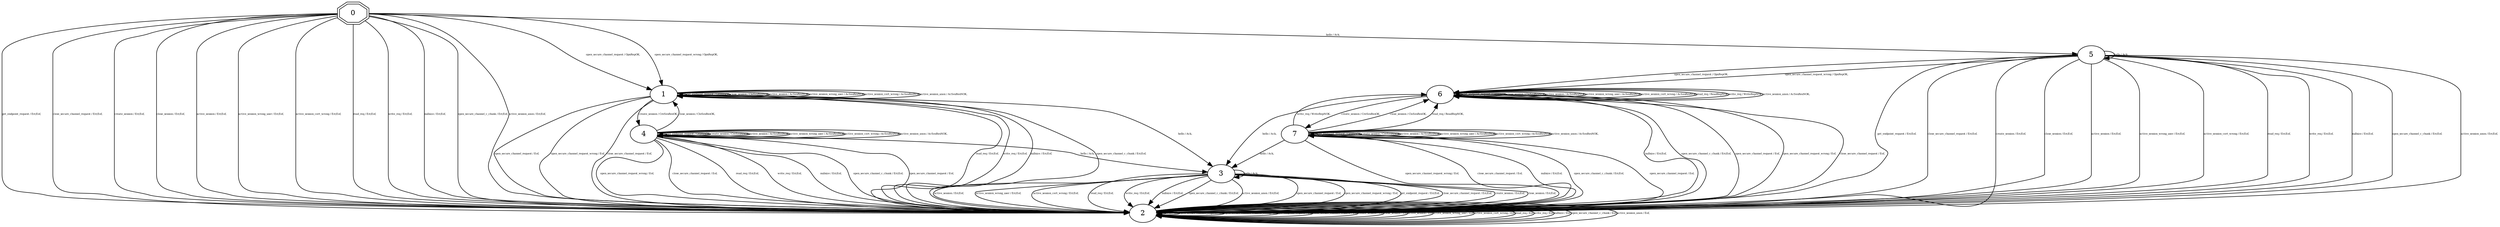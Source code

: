 digraph "Automata" {
"0" [shape=doubleoctagon, style=filled, fillcolor=white, URL="0"];
"2" [shape=ellipse, style=filled, fillcolor=white, URL="2"];
"1" [shape=ellipse, style=filled, fillcolor=white, URL="1"];
"4" [shape=ellipse, style=filled, fillcolor=white, URL="4"];
"3" [shape=ellipse, style=filled, fillcolor=white, URL="3"];
"5" [shape=ellipse, style=filled, fillcolor=white, URL="5"];
"6" [shape=ellipse, style=filled, fillcolor=white, URL="6"];
"7" [shape=ellipse, style=filled, fillcolor=white, URL="7"];
"0" -> "5" [fontsize=5, label="hello / Ack,", URL="t0"];
"0" -> "1" [fontsize=5, label="open_secure_channel_request / OpnRepOK,", URL="t1"];
"0" -> "1" [fontsize=5, label="open_secure_channel_request_wrong / OpnRepOK,", URL="t2"];
"0" -> "2" [fontsize=5, label="get_endpoint_request / Err,Eof,", URL="t3"];
"0" -> "2" [fontsize=5, label="close_secure_channel_request / Err,Eof,", URL="t4"];
"0" -> "2" [fontsize=5, label="create_session / Err,Eof,", URL="t5"];
"0" -> "2" [fontsize=5, label="close_session / Err,Eof,", URL="t6"];
"0" -> "2" [fontsize=5, label="active_session / Err,Eof,", URL="t7"];
"0" -> "2" [fontsize=5, label="active_session_wrong_user / Err,Eof,", URL="t8"];
"0" -> "2" [fontsize=5, label="active_session_cert_wrong / Err,Eof,", URL="t9"];
"0" -> "2" [fontsize=5, label="read_req / Err,Eof,", URL="t10"];
"0" -> "2" [fontsize=5, label="write_req / Err,Eof,", URL="t11"];
"0" -> "2" [fontsize=5, label="nullsize / Err,Eof,", URL="t12"];
"0" -> "2" [fontsize=5, label="open_secure_channel_c_chunk / Err,Eof,", URL="t13"];
"0" -> "2" [fontsize=5, label="active_session_anon / Err,Eof,", URL="t14"];
"2" -> "2" [fontsize=5, label="hello / Eof,", URL="t30"];
"2" -> "2" [fontsize=5, label="open_secure_channel_request / Eof,", URL="t31"];
"2" -> "2" [fontsize=5, label="open_secure_channel_request_wrong / Eof,", URL="t32"];
"2" -> "2" [fontsize=5, label="get_endpoint_request / Eof,", URL="t33"];
"2" -> "2" [fontsize=5, label="close_secure_channel_request / Eof,", URL="t34"];
"2" -> "2" [fontsize=5, label="create_session / Eof,", URL="t35"];
"2" -> "2" [fontsize=5, label="close_session / Eof,", URL="t36"];
"2" -> "2" [fontsize=5, label="active_session / Eof,", URL="t37"];
"2" -> "2" [fontsize=5, label="active_session_wrong_user / Eof,", URL="t38"];
"2" -> "2" [fontsize=5, label="active_session_cert_wrong / Eof,", URL="t39"];
"2" -> "2" [fontsize=5, label="read_req / Eof,", URL="t40"];
"2" -> "2" [fontsize=5, label="write_req / Eof,", URL="t41"];
"2" -> "2" [fontsize=5, label="nullsize / Eof,", URL="t42"];
"2" -> "2" [fontsize=5, label="open_secure_channel_c_chunk / Eof,", URL="t43"];
"2" -> "2" [fontsize=5, label="active_session_anon / Eof,", URL="t44"];
"1" -> "3" [fontsize=5, label="hello / Ack,", URL="t15"];
"1" -> "2" [fontsize=5, label="open_secure_channel_request / Eof,", URL="t16"];
"1" -> "2" [fontsize=5, label="open_secure_channel_request_wrong / Eof,", URL="t17"];
"1" -> "1" [fontsize=5, label="get_endpoint_request / GepResOK,", URL="t18"];
"1" -> "2" [fontsize=5, label="close_secure_channel_request / Eof,", URL="t19"];
"1" -> "4" [fontsize=5, label="create_session / CreSesResOK,", URL="t20"];
"1" -> "1" [fontsize=5, label="close_session / CloSesResNOK,", URL="t21"];
"1" -> "1" [fontsize=5, label="active_session / AcSesResNOK,", URL="t22"];
"1" -> "1" [fontsize=5, label="active_session_wrong_user / AcSesResNOK,", URL="t23"];
"1" -> "1" [fontsize=5, label="active_session_cert_wrong / AcSesResNOK,", URL="t24"];
"1" -> "2" [fontsize=5, label="read_req / Err,Eof,", URL="t25"];
"1" -> "2" [fontsize=5, label="write_req / Err,Eof,", URL="t26"];
"1" -> "2" [fontsize=5, label="nullsize / Err,Eof,", URL="t27"];
"1" -> "2" [fontsize=5, label="open_secure_channel_c_chunk / Err,Eof,", URL="t28"];
"1" -> "1" [fontsize=5, label="active_session_anon / AcSesResNOK,", URL="t29"];
"4" -> "3" [fontsize=5, label="hello / Ack,", URL="t60"];
"4" -> "2" [fontsize=5, label="open_secure_channel_request / Eof,", URL="t61"];
"4" -> "2" [fontsize=5, label="open_secure_channel_request_wrong / Eof,", URL="t62"];
"4" -> "4" [fontsize=5, label="get_endpoint_request / GepResOK,", URL="t63"];
"4" -> "2" [fontsize=5, label="close_secure_channel_request / Eof,", URL="t64"];
"4" -> "4" [fontsize=5, label="create_session / CreSesResOK,", URL="t65"];
"4" -> "1" [fontsize=5, label="close_session / CloSesResOK,", URL="t66"];
"4" -> "4" [fontsize=5, label="active_session / AcSesResNOK,", URL="t67"];
"4" -> "4" [fontsize=5, label="active_session_wrong_user / AcSesResNOK,", URL="t68"];
"4" -> "4" [fontsize=5, label="active_session_cert_wrong / AcSesResNOK,", URL="t69"];
"4" -> "2" [fontsize=5, label="read_req / Err,Eof,", URL="t70"];
"4" -> "2" [fontsize=5, label="write_req / Err,Eof,", URL="t71"];
"4" -> "2" [fontsize=5, label="nullsize / Err,Eof,", URL="t72"];
"4" -> "2" [fontsize=5, label="open_secure_channel_c_chunk / Err,Eof,", URL="t73"];
"4" -> "4" [fontsize=5, label="active_session_anon / AcSesResNOK,", URL="t74"];
"3" -> "3" [fontsize=5, label="hello / Ack,", URL="t45"];
"3" -> "2" [fontsize=5, label="open_secure_channel_request / Eof,", URL="t46"];
"3" -> "2" [fontsize=5, label="open_secure_channel_request_wrong / Eof,", URL="t47"];
"3" -> "2" [fontsize=5, label="get_endpoint_request / Err,Eof,", URL="t48"];
"3" -> "2" [fontsize=5, label="close_secure_channel_request / Err,Eof,", URL="t49"];
"3" -> "2" [fontsize=5, label="create_session / Err,Eof,", URL="t50"];
"3" -> "2" [fontsize=5, label="close_session / Err,Eof,", URL="t51"];
"3" -> "2" [fontsize=5, label="active_session / Err,Eof,", URL="t52"];
"3" -> "2" [fontsize=5, label="active_session_wrong_user / Err,Eof,", URL="t53"];
"3" -> "2" [fontsize=5, label="active_session_cert_wrong / Err,Eof,", URL="t54"];
"3" -> "2" [fontsize=5, label="read_req / Err,Eof,", URL="t55"];
"3" -> "2" [fontsize=5, label="write_req / Err,Eof,", URL="t56"];
"3" -> "2" [fontsize=5, label="nullsize / Err,Eof,", URL="t57"];
"3" -> "2" [fontsize=5, label="open_secure_channel_c_chunk / Err,Eof,", URL="t58"];
"3" -> "2" [fontsize=5, label="active_session_anon / Err,Eof,", URL="t59"];
"5" -> "5" [fontsize=5, label="hello / Ack,", URL="t75"];
"5" -> "6" [fontsize=5, label="open_secure_channel_request / OpnRepOK,", URL="t76"];
"5" -> "6" [fontsize=5, label="open_secure_channel_request_wrong / OpnRepOK,", URL="t77"];
"5" -> "2" [fontsize=5, label="get_endpoint_request / Err,Eof,", URL="t78"];
"5" -> "2" [fontsize=5, label="close_secure_channel_request / Err,Eof,", URL="t79"];
"5" -> "2" [fontsize=5, label="create_session / Err,Eof,", URL="t80"];
"5" -> "2" [fontsize=5, label="close_session / Err,Eof,", URL="t81"];
"5" -> "2" [fontsize=5, label="active_session / Err,Eof,", URL="t82"];
"5" -> "2" [fontsize=5, label="active_session_wrong_user / Err,Eof,", URL="t83"];
"5" -> "2" [fontsize=5, label="active_session_cert_wrong / Err,Eof,", URL="t84"];
"5" -> "2" [fontsize=5, label="read_req / Err,Eof,", URL="t85"];
"5" -> "2" [fontsize=5, label="write_req / Err,Eof,", URL="t86"];
"5" -> "2" [fontsize=5, label="nullsize / Err,Eof,", URL="t87"];
"5" -> "2" [fontsize=5, label="open_secure_channel_c_chunk / Err,Eof,", URL="t88"];
"5" -> "2" [fontsize=5, label="active_session_anon / Err,Eof,", URL="t89"];
"6" -> "3" [fontsize=5, label="hello / Ack,", URL="t90"];
"6" -> "2" [fontsize=5, label="open_secure_channel_request / Eof,", URL="t91"];
"6" -> "2" [fontsize=5, label="open_secure_channel_request_wrong / Eof,", URL="t92"];
"6" -> "6" [fontsize=5, label="get_endpoint_request / GepResOK,", URL="t93"];
"6" -> "2" [fontsize=5, label="close_secure_channel_request / Eof,", URL="t94"];
"6" -> "7" [fontsize=5, label="create_session / CreSesResOK,", URL="t95"];
"6" -> "6" [fontsize=5, label="close_session / CloSesResNOK,", URL="t96"];
"6" -> "6" [fontsize=5, label="active_session / AcSesResNOK,", URL="t97"];
"6" -> "6" [fontsize=5, label="active_session_wrong_user / AcSesResNOK,", URL="t98"];
"6" -> "6" [fontsize=5, label="active_session_cert_wrong / AcSesResNOK,", URL="t99"];
"6" -> "6" [fontsize=5, label="read_req / ReadRepNOK,", URL="t100"];
"6" -> "6" [fontsize=5, label="write_req / WriteRepNOK,", URL="t101"];
"6" -> "2" [fontsize=5, label="nullsize / Err,Eof,", URL="t102"];
"6" -> "2" [fontsize=5, label="open_secure_channel_c_chunk / Err,Eof,", URL="t103"];
"6" -> "6" [fontsize=5, label="active_session_anon / AcSesResNOK,", URL="t104"];
"7" -> "3" [fontsize=5, label="hello / Ack,", URL="t105"];
"7" -> "2" [fontsize=5, label="open_secure_channel_request / Eof,", URL="t106"];
"7" -> "2" [fontsize=5, label="open_secure_channel_request_wrong / Eof,", URL="t107"];
"7" -> "7" [fontsize=5, label="get_endpoint_request / GepResOK,", URL="t108"];
"7" -> "2" [fontsize=5, label="close_secure_channel_request / Eof,", URL="t109"];
"7" -> "7" [fontsize=5, label="create_session / CreSesResOK,", URL="t110"];
"7" -> "6" [fontsize=5, label="close_session / CloSesResOK,", URL="t111"];
"7" -> "7" [fontsize=5, label="active_session / AcSesResNOK,", URL="t112"];
"7" -> "7" [fontsize=5, label="active_session_wrong_user / AcSesResNOK,", URL="t113"];
"7" -> "7" [fontsize=5, label="active_session_cert_wrong / AcSesResNOK,", URL="t114"];
"7" -> "6" [fontsize=5, label="read_req / ReadRepNOK,", URL="t115"];
"7" -> "6" [fontsize=5, label="write_req / WriteRepNOK,", URL="t116"];
"7" -> "2" [fontsize=5, label="nullsize / Err,Eof,", URL="t117"];
"7" -> "2" [fontsize=5, label="open_secure_channel_c_chunk / Err,Eof,", URL="t118"];
"7" -> "7" [fontsize=5, label="active_session_anon / AcSesResNOK,", URL="t119"];
}